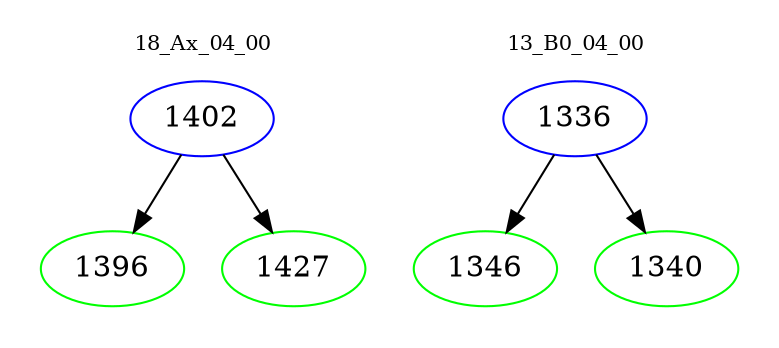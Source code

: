 digraph{
subgraph cluster_0 {
color = white
label = "18_Ax_04_00";
fontsize=10;
T0_1402 [label="1402", color="blue"]
T0_1402 -> T0_1396 [color="black"]
T0_1396 [label="1396", color="green"]
T0_1402 -> T0_1427 [color="black"]
T0_1427 [label="1427", color="green"]
}
subgraph cluster_1 {
color = white
label = "13_B0_04_00";
fontsize=10;
T1_1336 [label="1336", color="blue"]
T1_1336 -> T1_1346 [color="black"]
T1_1346 [label="1346", color="green"]
T1_1336 -> T1_1340 [color="black"]
T1_1340 [label="1340", color="green"]
}
}
